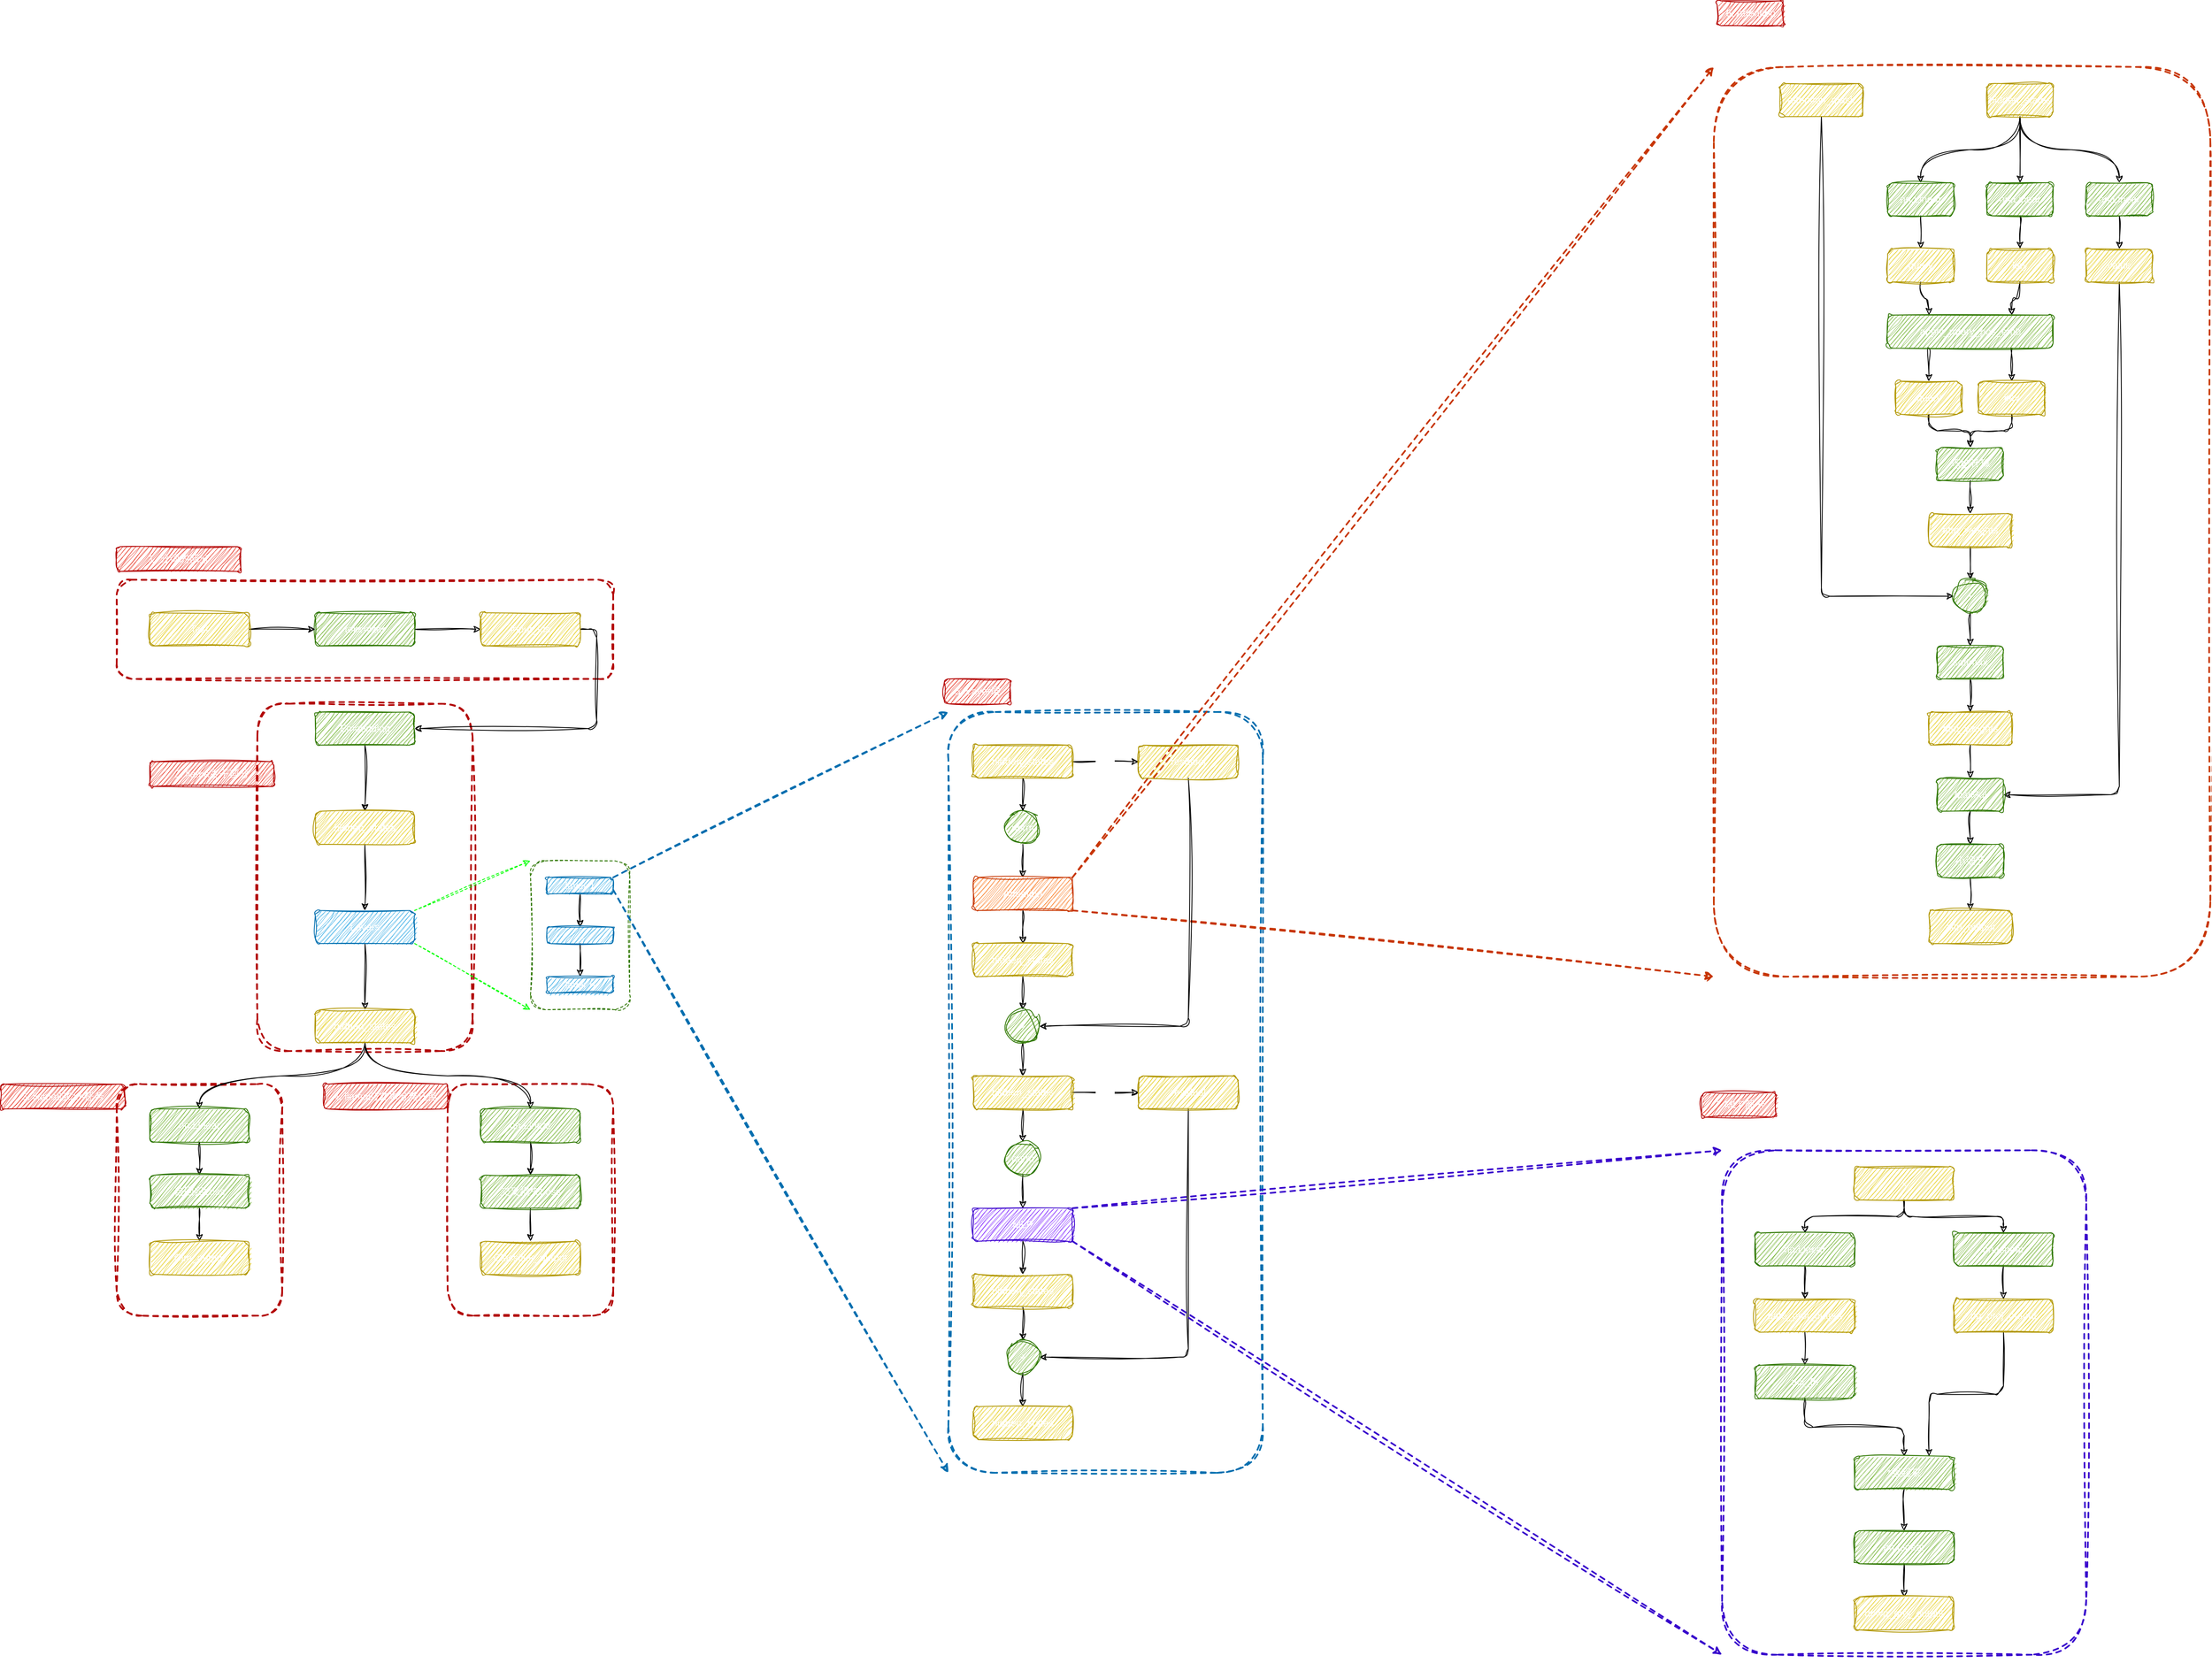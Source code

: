 <mxfile version="24.0.4" type="device">
  <diagram name="第 1 页" id="0HllcY8JEj-FbyPdQUUL">
    <mxGraphModel dx="2790" dy="2193" grid="0" gridSize="10" guides="1" tooltips="1" connect="1" arrows="1" fold="1" page="0" pageScale="1" pageWidth="1654" pageHeight="2336" background="none" math="0" shadow="0">
      <root>
        <mxCell id="0" />
        <mxCell id="1" parent="0" />
        <mxCell id="j0x3B-yfw_-0u4evOHka-54" value="" style="rounded=1;whiteSpace=wrap;html=1;fillColor=none;strokeColor=#C73500;fontColor=#FFFFFF;strokeWidth=2;dashed=1;sketch=1;curveFitting=1;jiggle=2;" parent="1" vertex="1">
          <mxGeometry x="2050" y="-500" width="600" height="1100" as="geometry" />
        </mxCell>
        <mxCell id="j0x3B-yfw_-0u4evOHka-1" value="" style="rounded=1;whiteSpace=wrap;html=1;fillColor=none;strokeColor=#006EAF;fontColor=#FFFFFF;dashed=1;strokeWidth=2;sketch=1;curveFitting=1;jiggle=2;" parent="1" vertex="1">
          <mxGeometry x="1125" y="280" width="380" height="920" as="geometry" />
        </mxCell>
        <mxCell id="fQ7oRYGEK4mnszn2L0VB-53" value="" style="rounded=1;whiteSpace=wrap;html=1;fillColor=none;fontColor=#FFFFFF;strokeColor=#2D7600;dashed=1;sketch=1;curveFitting=1;jiggle=2;" parent="1" vertex="1">
          <mxGeometry x="620" y="460" width="120" height="180" as="geometry" />
        </mxCell>
        <mxCell id="fQ7oRYGEK4mnszn2L0VB-41" value="" style="rounded=1;whiteSpace=wrap;html=1;fillColor=none;strokeWidth=2;dashed=1;glass=1;fontColor=#FFFFFF;strokeColor=#B20000;sketch=1;curveFitting=1;jiggle=2;" parent="1" vertex="1">
          <mxGeometry x="120" y="730" width="200" height="280" as="geometry" />
        </mxCell>
        <mxCell id="fQ7oRYGEK4mnszn2L0VB-42" value="" style="rounded=1;whiteSpace=wrap;html=1;fillColor=none;strokeWidth=2;dashed=1;glass=1;fontColor=#FFFFFF;strokeColor=#B20000;sketch=1;curveFitting=1;jiggle=2;" parent="1" vertex="1">
          <mxGeometry x="520" y="730" width="200" height="280" as="geometry" />
        </mxCell>
        <mxCell id="fQ7oRYGEK4mnszn2L0VB-18" value="" style="rounded=1;whiteSpace=wrap;html=1;fillColor=none;strokeWidth=2;dashed=1;glass=1;fontColor=#FFFFFF;strokeColor=#B20000;sketch=1;curveFitting=1;jiggle=2;" parent="1" vertex="1">
          <mxGeometry x="120" y="120" width="600" height="120" as="geometry" />
        </mxCell>
        <mxCell id="fQ7oRYGEK4mnszn2L0VB-40" value="" style="rounded=1;whiteSpace=wrap;html=1;fillColor=none;strokeWidth=2;dashed=1;glass=1;fontColor=#FFFFFF;strokeColor=#B20000;sketch=1;curveFitting=1;jiggle=2;" parent="1" vertex="1">
          <mxGeometry x="290" y="270" width="260" height="420" as="geometry" />
        </mxCell>
        <mxCell id="fQ7oRYGEK4mnszn2L0VB-6" style="edgeStyle=orthogonalEdgeStyle;rounded=1;orthogonalLoop=1;jettySize=auto;html=1;exitX=1;exitY=0.5;exitDx=0;exitDy=0;entryX=0;entryY=0.5;entryDx=0;entryDy=0;fontColor=#FFFFFF;sketch=1;curveFitting=1;jiggle=2;" parent="1" source="fQ7oRYGEK4mnszn2L0VB-1" target="fQ7oRYGEK4mnszn2L0VB-4" edge="1">
          <mxGeometry relative="1" as="geometry" />
        </mxCell>
        <mxCell id="fQ7oRYGEK4mnszn2L0VB-1" value="tokenizer" style="rounded=1;whiteSpace=wrap;html=1;fillColor=#60a917;fontColor=#FFFFFF;strokeColor=#2D7600;sketch=1;curveFitting=1;jiggle=2;" parent="1" vertex="1">
          <mxGeometry x="360" y="160" width="120" height="40" as="geometry" />
        </mxCell>
        <mxCell id="fQ7oRYGEK4mnszn2L0VB-5" style="edgeStyle=orthogonalEdgeStyle;rounded=1;orthogonalLoop=1;jettySize=auto;html=1;exitX=1;exitY=0.5;exitDx=0;exitDy=0;fontColor=#FFFFFF;sketch=1;curveFitting=1;jiggle=2;" parent="1" source="fQ7oRYGEK4mnszn2L0VB-3" target="fQ7oRYGEK4mnszn2L0VB-1" edge="1">
          <mxGeometry relative="1" as="geometry" />
        </mxCell>
        <mxCell id="fQ7oRYGEK4mnszn2L0VB-3" value="Text" style="rounded=1;whiteSpace=wrap;html=1;fillColor=#e3c800;fontColor=#FFFFFF;strokeColor=#B09500;sketch=1;curveFitting=1;jiggle=2;" parent="1" vertex="1">
          <mxGeometry x="160" y="160" width="120" height="40" as="geometry" />
        </mxCell>
        <mxCell id="fQ7oRYGEK4mnszn2L0VB-9" style="edgeStyle=orthogonalEdgeStyle;rounded=1;orthogonalLoop=1;jettySize=auto;html=1;exitX=1;exitY=0.5;exitDx=0;exitDy=0;entryX=1;entryY=0.5;entryDx=0;entryDy=0;fontColor=#FFFFFF;sketch=1;curveFitting=1;jiggle=2;" parent="1" source="fQ7oRYGEK4mnszn2L0VB-4" target="fQ7oRYGEK4mnszn2L0VB-8" edge="1">
          <mxGeometry relative="1" as="geometry" />
        </mxCell>
        <mxCell id="fQ7oRYGEK4mnszn2L0VB-4" value="input_ids" style="rounded=1;whiteSpace=wrap;html=1;fillColor=#e3c800;fontColor=#FFFFFF;strokeColor=#B09500;sketch=1;curveFitting=1;jiggle=2;" parent="1" vertex="1">
          <mxGeometry x="560" y="160" width="120" height="40" as="geometry" />
        </mxCell>
        <mxCell id="fQ7oRYGEK4mnszn2L0VB-22" style="edgeStyle=orthogonalEdgeStyle;rounded=1;orthogonalLoop=1;jettySize=auto;html=1;exitX=0.5;exitY=1;exitDx=0;exitDy=0;entryX=0.5;entryY=0;entryDx=0;entryDy=0;fontColor=#FFFFFF;sketch=1;curveFitting=1;jiggle=2;" parent="1" source="fQ7oRYGEK4mnszn2L0VB-8" target="fQ7oRYGEK4mnszn2L0VB-10" edge="1">
          <mxGeometry relative="1" as="geometry" />
        </mxCell>
        <mxCell id="fQ7oRYGEK4mnszn2L0VB-8" value="Embedding" style="rounded=1;whiteSpace=wrap;html=1;fillColor=#60a917;fontColor=#FFFFFF;strokeColor=#2D7600;sketch=1;curveFitting=1;jiggle=2;" parent="1" vertex="1">
          <mxGeometry x="360" y="280" width="120" height="40" as="geometry" />
        </mxCell>
        <mxCell id="fQ7oRYGEK4mnszn2L0VB-20" style="edgeStyle=orthogonalEdgeStyle;rounded=1;orthogonalLoop=1;jettySize=auto;html=1;exitX=0.5;exitY=1;exitDx=0;exitDy=0;entryX=0.5;entryY=0;entryDx=0;entryDy=0;fontColor=#FFFFFF;sketch=1;curveFitting=1;jiggle=2;" parent="1" source="fQ7oRYGEK4mnszn2L0VB-10" target="fQ7oRYGEK4mnszn2L0VB-12" edge="1">
          <mxGeometry relative="1" as="geometry" />
        </mxCell>
        <mxCell id="fQ7oRYGEK4mnszn2L0VB-10" value="hidden_states" style="rounded=1;whiteSpace=wrap;html=1;fillColor=#e3c800;fontColor=#FFFFFF;strokeColor=#B09500;sketch=1;curveFitting=1;jiggle=2;" parent="1" vertex="1">
          <mxGeometry x="360" y="400" width="120" height="40" as="geometry" />
        </mxCell>
        <mxCell id="fQ7oRYGEK4mnszn2L0VB-19" style="edgeStyle=orthogonalEdgeStyle;rounded=1;orthogonalLoop=1;jettySize=auto;html=1;exitX=0.5;exitY=1;exitDx=0;exitDy=0;entryX=0.5;entryY=0;entryDx=0;entryDy=0;fontColor=#FFFFFF;sketch=1;curveFitting=1;jiggle=2;" parent="1" source="fQ7oRYGEK4mnszn2L0VB-12" target="fQ7oRYGEK4mnszn2L0VB-14" edge="1">
          <mxGeometry relative="1" as="geometry" />
        </mxCell>
        <mxCell id="fQ7oRYGEK4mnszn2L0VB-56" style="rounded=1;orthogonalLoop=1;jettySize=auto;html=1;exitX=1;exitY=0;exitDx=0;exitDy=0;entryX=0;entryY=0;entryDx=0;entryDy=0;dashed=1;strokeColor=#00FF00;fontColor=#FFFFFF;sketch=1;curveFitting=1;jiggle=2;" parent="1" source="fQ7oRYGEK4mnszn2L0VB-12" target="fQ7oRYGEK4mnszn2L0VB-53" edge="1">
          <mxGeometry relative="1" as="geometry" />
        </mxCell>
        <mxCell id="fQ7oRYGEK4mnszn2L0VB-57" style="rounded=1;orthogonalLoop=1;jettySize=auto;html=1;exitX=1;exitY=1;exitDx=0;exitDy=0;entryX=0;entryY=1;entryDx=0;entryDy=0;dashed=1;strokeColor=#00FF00;fontColor=#FFFFFF;sketch=1;curveFitting=1;jiggle=2;" parent="1" source="fQ7oRYGEK4mnszn2L0VB-12" target="fQ7oRYGEK4mnszn2L0VB-53" edge="1">
          <mxGeometry relative="1" as="geometry" />
        </mxCell>
        <mxCell id="fQ7oRYGEK4mnszn2L0VB-12" value="Layers" style="rounded=1;whiteSpace=wrap;html=1;fillColor=#1ba1e2;fontColor=#FFFFFF;strokeColor=#006EAF;sketch=1;curveFitting=1;jiggle=2;" parent="1" vertex="1">
          <mxGeometry x="360" y="520" width="120" height="40" as="geometry" />
        </mxCell>
        <mxCell id="fQ7oRYGEK4mnszn2L0VB-29" style="edgeStyle=orthogonalEdgeStyle;rounded=1;orthogonalLoop=1;jettySize=auto;html=1;exitX=0.5;exitY=1;exitDx=0;exitDy=0;entryX=0.5;entryY=0;entryDx=0;entryDy=0;curved=1;fontColor=#FFFFFF;sketch=1;curveFitting=1;jiggle=2;" parent="1" source="fQ7oRYGEK4mnszn2L0VB-14" target="fQ7oRYGEK4mnszn2L0VB-28" edge="1">
          <mxGeometry relative="1" as="geometry" />
        </mxCell>
        <mxCell id="fQ7oRYGEK4mnszn2L0VB-39" style="edgeStyle=orthogonalEdgeStyle;rounded=1;orthogonalLoop=1;jettySize=auto;html=1;exitX=0.5;exitY=1;exitDx=0;exitDy=0;entryX=0.5;entryY=0;entryDx=0;entryDy=0;curved=1;fontColor=#FFFFFF;sketch=1;curveFitting=1;jiggle=2;" parent="1" source="fQ7oRYGEK4mnszn2L0VB-14" target="fQ7oRYGEK4mnszn2L0VB-34" edge="1">
          <mxGeometry relative="1" as="geometry" />
        </mxCell>
        <mxCell id="fQ7oRYGEK4mnszn2L0VB-14" value="hidden_states" style="rounded=1;whiteSpace=wrap;html=1;fillColor=#e3c800;fontColor=#FFFFFF;strokeColor=#B09500;sketch=1;curveFitting=1;jiggle=2;" parent="1" vertex="1">
          <mxGeometry x="360" y="640" width="120" height="40" as="geometry" />
        </mxCell>
        <mxCell id="fQ7oRYGEK4mnszn2L0VB-24" value="1. 分词的部分" style="text;html=1;strokeColor=#B20000;fillColor=#e51400;align=center;verticalAlign=middle;whiteSpace=wrap;rounded=1;fontColor=#FFFFFF;sketch=1;curveFitting=1;jiggle=2;" parent="1" vertex="1">
          <mxGeometry x="120" y="80" width="150" height="30" as="geometry" />
        </mxCell>
        <mxCell id="fQ7oRYGEK4mnszn2L0VB-25" value="2. llama主干部分" style="text;html=1;strokeColor=#B20000;fillColor=#e51400;align=center;verticalAlign=middle;whiteSpace=wrap;rounded=1;fontColor=#FFFFFF;sketch=1;curveFitting=1;jiggle=2;" parent="1" vertex="1">
          <mxGeometry x="160" y="340" width="150" height="30" as="geometry" />
        </mxCell>
        <mxCell id="fQ7oRYGEK4mnszn2L0VB-32" style="edgeStyle=orthogonalEdgeStyle;rounded=1;orthogonalLoop=1;jettySize=auto;html=1;exitX=0.5;exitY=1;exitDx=0;exitDy=0;entryX=0.5;entryY=0;entryDx=0;entryDy=0;fontColor=#FFFFFF;sketch=1;curveFitting=1;jiggle=2;" parent="1" source="fQ7oRYGEK4mnszn2L0VB-28" target="fQ7oRYGEK4mnszn2L0VB-30" edge="1">
          <mxGeometry relative="1" as="geometry" />
        </mxCell>
        <mxCell id="fQ7oRYGEK4mnszn2L0VB-28" value="nn.Linear" style="rounded=1;whiteSpace=wrap;html=1;fillColor=#60a917;fontColor=#FFFFFF;strokeColor=#2D7600;sketch=1;curveFitting=1;jiggle=2;" parent="1" vertex="1">
          <mxGeometry x="160" y="760" width="120" height="40" as="geometry" />
        </mxCell>
        <mxCell id="fQ7oRYGEK4mnszn2L0VB-33" style="edgeStyle=orthogonalEdgeStyle;rounded=1;orthogonalLoop=1;jettySize=auto;html=1;entryX=0.5;entryY=0;entryDx=0;entryDy=0;fontColor=#FFFFFF;sketch=1;curveFitting=1;jiggle=2;" parent="1" source="fQ7oRYGEK4mnszn2L0VB-30" target="fQ7oRYGEK4mnszn2L0VB-31" edge="1">
          <mxGeometry relative="1" as="geometry" />
        </mxCell>
        <mxCell id="fQ7oRYGEK4mnszn2L0VB-30" value="自回归Loss" style="rounded=1;whiteSpace=wrap;html=1;fillColor=#60a917;fontColor=#FFFFFF;strokeColor=#2D7600;sketch=1;curveFitting=1;jiggle=2;" parent="1" vertex="1">
          <mxGeometry x="160" y="840" width="120" height="40" as="geometry" />
        </mxCell>
        <mxCell id="fQ7oRYGEK4mnszn2L0VB-31" value="Clm_output" style="rounded=1;whiteSpace=wrap;html=1;fillColor=#e3c800;fontColor=#FFFFFF;strokeColor=#B09500;sketch=1;curveFitting=1;jiggle=2;" parent="1" vertex="1">
          <mxGeometry x="160" y="920" width="120" height="40" as="geometry" />
        </mxCell>
        <mxCell id="fQ7oRYGEK4mnszn2L0VB-37" style="edgeStyle=orthogonalEdgeStyle;rounded=1;orthogonalLoop=1;jettySize=auto;html=1;exitX=0.5;exitY=1;exitDx=0;exitDy=0;entryX=0.5;entryY=0;entryDx=0;entryDy=0;fontColor=#FFFFFF;sketch=1;curveFitting=1;jiggle=2;" parent="1" source="fQ7oRYGEK4mnszn2L0VB-34" target="fQ7oRYGEK4mnszn2L0VB-35" edge="1">
          <mxGeometry relative="1" as="geometry" />
        </mxCell>
        <mxCell id="fQ7oRYGEK4mnszn2L0VB-34" value="nn.Linear" style="rounded=1;whiteSpace=wrap;html=1;fillColor=#60a917;fontColor=#FFFFFF;strokeColor=#2D7600;sketch=1;curveFitting=1;jiggle=2;" parent="1" vertex="1">
          <mxGeometry x="560" y="760" width="120" height="40" as="geometry" />
        </mxCell>
        <mxCell id="fQ7oRYGEK4mnszn2L0VB-38" style="edgeStyle=orthogonalEdgeStyle;rounded=1;orthogonalLoop=1;jettySize=auto;html=1;exitX=0.5;exitY=1;exitDx=0;exitDy=0;entryX=0.5;entryY=0;entryDx=0;entryDy=0;fontColor=#FFFFFF;sketch=1;curveFitting=1;jiggle=2;" parent="1" source="fQ7oRYGEK4mnszn2L0VB-35" target="fQ7oRYGEK4mnszn2L0VB-36" edge="1">
          <mxGeometry relative="1" as="geometry" />
        </mxCell>
        <mxCell id="fQ7oRYGEK4mnszn2L0VB-35" value="交叉损失Loss" style="rounded=1;whiteSpace=wrap;html=1;fillColor=#60a917;fontColor=#FFFFFF;strokeColor=#2D7600;sketch=1;curveFitting=1;jiggle=2;" parent="1" vertex="1">
          <mxGeometry x="560" y="840" width="120" height="40" as="geometry" />
        </mxCell>
        <mxCell id="fQ7oRYGEK4mnszn2L0VB-36" value="Classifier_output" style="rounded=1;whiteSpace=wrap;html=1;fillColor=#e3c800;fontColor=#FFFFFF;strokeColor=#B09500;sketch=1;curveFitting=1;jiggle=2;" parent="1" vertex="1">
          <mxGeometry x="560" y="920" width="120" height="40" as="geometry" />
        </mxCell>
        <mxCell id="fQ7oRYGEK4mnszn2L0VB-45" value="3. llama的Clm任务" style="text;html=1;strokeColor=#B20000;fillColor=#e51400;align=center;verticalAlign=middle;whiteSpace=wrap;rounded=1;fontColor=#ffffff;sketch=1;curveFitting=1;jiggle=2;" parent="1" vertex="1">
          <mxGeometry x="-20" y="730" width="150" height="30" as="geometry" />
        </mxCell>
        <mxCell id="fQ7oRYGEK4mnszn2L0VB-46" value="4. llama的文本分类任务" style="text;html=1;strokeColor=#B20000;fillColor=#e51400;align=center;verticalAlign=middle;whiteSpace=wrap;rounded=1;fontColor=#FFFFFF;sketch=1;curveFitting=1;jiggle=2;" parent="1" vertex="1">
          <mxGeometry x="370" y="730" width="150" height="30" as="geometry" />
        </mxCell>
        <mxCell id="fQ7oRYGEK4mnszn2L0VB-51" style="edgeStyle=orthogonalEdgeStyle;rounded=1;orthogonalLoop=1;jettySize=auto;html=1;exitX=0.5;exitY=1;exitDx=0;exitDy=0;entryX=0.5;entryY=0;entryDx=0;entryDy=0;fontColor=#FFFFFF;sketch=1;curveFitting=1;jiggle=2;" parent="1" source="fQ7oRYGEK4mnszn2L0VB-47" target="fQ7oRYGEK4mnszn2L0VB-48" edge="1">
          <mxGeometry relative="1" as="geometry" />
        </mxCell>
        <mxCell id="j0x3B-yfw_-0u4evOHka-2" style="rounded=1;orthogonalLoop=1;jettySize=auto;html=1;exitX=1;exitY=0;exitDx=0;exitDy=0;entryX=0;entryY=0;entryDx=0;entryDy=0;fillColor=#1ba1e2;strokeColor=#006EAF;dashed=1;strokeWidth=2;fontColor=#FFFFFF;sketch=1;curveFitting=1;jiggle=2;" parent="1" source="fQ7oRYGEK4mnszn2L0VB-47" target="j0x3B-yfw_-0u4evOHka-1" edge="1">
          <mxGeometry relative="1" as="geometry" />
        </mxCell>
        <mxCell id="j0x3B-yfw_-0u4evOHka-3" style="rounded=1;orthogonalLoop=1;jettySize=auto;html=1;exitX=1;exitY=0.75;exitDx=0;exitDy=0;entryX=0;entryY=1;entryDx=0;entryDy=0;dashed=1;strokeWidth=2;fillColor=#1ba1e2;strokeColor=#006EAF;fontColor=#FFFFFF;sketch=1;curveFitting=1;jiggle=2;" parent="1" source="fQ7oRYGEK4mnszn2L0VB-47" target="j0x3B-yfw_-0u4evOHka-1" edge="1">
          <mxGeometry relative="1" as="geometry" />
        </mxCell>
        <mxCell id="fQ7oRYGEK4mnszn2L0VB-47" value="layer 1" style="rounded=1;whiteSpace=wrap;html=1;fillColor=#1ba1e2;fontColor=#FFFFFF;strokeColor=#006EAF;sketch=1;curveFitting=1;jiggle=2;" parent="1" vertex="1">
          <mxGeometry x="640" y="480" width="80" height="20" as="geometry" />
        </mxCell>
        <mxCell id="fQ7oRYGEK4mnszn2L0VB-52" style="edgeStyle=orthogonalEdgeStyle;rounded=1;orthogonalLoop=1;jettySize=auto;html=1;exitX=0.5;exitY=1;exitDx=0;exitDy=0;fontColor=#FFFFFF;sketch=1;curveFitting=1;jiggle=2;" parent="1" source="fQ7oRYGEK4mnszn2L0VB-48" target="fQ7oRYGEK4mnszn2L0VB-49" edge="1">
          <mxGeometry relative="1" as="geometry" />
        </mxCell>
        <mxCell id="fQ7oRYGEK4mnszn2L0VB-48" value="..." style="rounded=1;whiteSpace=wrap;html=1;fillColor=#1ba1e2;fontColor=#FFFFFF;strokeColor=#006EAF;sketch=1;curveFitting=1;jiggle=2;" parent="1" vertex="1">
          <mxGeometry x="640" y="540" width="80" height="20" as="geometry" />
        </mxCell>
        <mxCell id="fQ7oRYGEK4mnszn2L0VB-49" value="layer n" style="rounded=1;whiteSpace=wrap;html=1;fillColor=#1ba1e2;fontColor=#FFFFFF;strokeColor=#006EAF;sketch=1;curveFitting=1;jiggle=2;" parent="1" vertex="1">
          <mxGeometry x="640" y="600" width="80" height="20" as="geometry" />
        </mxCell>
        <mxCell id="fQ7oRYGEK4mnszn2L0VB-90" style="edgeStyle=orthogonalEdgeStyle;rounded=1;orthogonalLoop=1;jettySize=auto;html=1;exitX=0.5;exitY=1;exitDx=0;exitDy=0;entryX=0.5;entryY=0;entryDx=0;entryDy=0;fontColor=#FFFFFF;sketch=1;curveFitting=1;jiggle=2;" parent="1" source="fQ7oRYGEK4mnszn2L0VB-60" target="fQ7oRYGEK4mnszn2L0VB-61" edge="1">
          <mxGeometry relative="1" as="geometry" />
        </mxCell>
        <mxCell id="fQ7oRYGEK4mnszn2L0VB-60" value="norm" style="ellipse;whiteSpace=wrap;html=1;aspect=fixed;fillColor=#60a917;fontColor=#FFFFFF;strokeColor=#2D7600;rounded=1;sketch=1;curveFitting=1;jiggle=2;" parent="1" vertex="1">
          <mxGeometry x="1195" y="400" width="40" height="40" as="geometry" />
        </mxCell>
        <mxCell id="fQ7oRYGEK4mnszn2L0VB-85" style="edgeStyle=orthogonalEdgeStyle;rounded=1;orthogonalLoop=1;jettySize=auto;html=1;exitX=0.5;exitY=1;exitDx=0;exitDy=0;entryX=0.5;entryY=0;entryDx=0;entryDy=0;fontColor=#FFFFFF;sketch=1;curveFitting=1;jiggle=2;" parent="1" source="fQ7oRYGEK4mnszn2L0VB-61" target="fQ7oRYGEK4mnszn2L0VB-63" edge="1">
          <mxGeometry relative="1" as="geometry" />
        </mxCell>
        <mxCell id="j0x3B-yfw_-0u4evOHka-56" style="rounded=1;orthogonalLoop=1;jettySize=auto;html=1;exitX=1;exitY=0;exitDx=0;exitDy=0;entryX=0;entryY=0;entryDx=0;entryDy=0;dashed=1;strokeWidth=2;fillColor=#fa6800;strokeColor=#C73500;sketch=1;curveFitting=1;jiggle=2;" parent="1" source="fQ7oRYGEK4mnszn2L0VB-61" target="j0x3B-yfw_-0u4evOHka-54" edge="1">
          <mxGeometry relative="1" as="geometry" />
        </mxCell>
        <mxCell id="j0x3B-yfw_-0u4evOHka-57" style="rounded=1;orthogonalLoop=1;jettySize=auto;html=1;exitX=1;exitY=1;exitDx=0;exitDy=0;entryX=0;entryY=1;entryDx=0;entryDy=0;fillColor=#fa6800;strokeColor=#C73500;dashed=1;strokeWidth=2;fontColor=#FFFFFF;sketch=1;curveFitting=1;jiggle=2;" parent="1" source="fQ7oRYGEK4mnszn2L0VB-61" target="j0x3B-yfw_-0u4evOHka-54" edge="1">
          <mxGeometry relative="1" as="geometry" />
        </mxCell>
        <mxCell id="fQ7oRYGEK4mnszn2L0VB-61" value="Attention" style="rounded=1;whiteSpace=wrap;html=1;fillColor=#fa6800;strokeColor=#C73500;fontColor=#FFFFFF;sketch=1;curveFitting=1;jiggle=2;" parent="1" vertex="1">
          <mxGeometry x="1155" y="480" width="120" height="40" as="geometry" />
        </mxCell>
        <mxCell id="fQ7oRYGEK4mnszn2L0VB-64" style="edgeStyle=orthogonalEdgeStyle;rounded=1;orthogonalLoop=1;jettySize=auto;html=1;exitX=0.5;exitY=1;exitDx=0;exitDy=0;entryX=0.5;entryY=0;entryDx=0;entryDy=0;fontColor=#FFFFFF;sketch=1;curveFitting=1;jiggle=2;" parent="1" source="fQ7oRYGEK4mnszn2L0VB-62" target="fQ7oRYGEK4mnszn2L0VB-60" edge="1">
          <mxGeometry relative="1" as="geometry" />
        </mxCell>
        <mxCell id="fQ7oRYGEK4mnszn2L0VB-88" style="edgeStyle=orthogonalEdgeStyle;rounded=1;orthogonalLoop=1;jettySize=auto;html=1;exitX=1;exitY=0.5;exitDx=0;exitDy=0;entryX=0;entryY=0.5;entryDx=0;entryDy=0;fontColor=#FFFFFF;sketch=1;curveFitting=1;jiggle=2;" parent="1" source="fQ7oRYGEK4mnszn2L0VB-62" target="fQ7oRYGEK4mnszn2L0VB-75" edge="1">
          <mxGeometry relative="1" as="geometry" />
        </mxCell>
        <mxCell id="fQ7oRYGEK4mnszn2L0VB-106" value="copy" style="edgeLabel;html=1;align=center;verticalAlign=middle;resizable=0;points=[];rounded=1;fontColor=#FFFFFF;sketch=1;curveFitting=1;jiggle=2;" parent="fQ7oRYGEK4mnszn2L0VB-88" vertex="1" connectable="0">
          <mxGeometry x="-0.021" y="2" relative="1" as="geometry">
            <mxPoint as="offset" />
          </mxGeometry>
        </mxCell>
        <mxCell id="fQ7oRYGEK4mnszn2L0VB-62" value="hidden_states" style="rounded=1;whiteSpace=wrap;html=1;fillColor=#e3c800;fontColor=#FFFFFF;strokeColor=#B09500;sketch=1;curveFitting=1;jiggle=2;" parent="1" vertex="1">
          <mxGeometry x="1155" y="320" width="120" height="40" as="geometry" />
        </mxCell>
        <mxCell id="fQ7oRYGEK4mnszn2L0VB-79" style="edgeStyle=orthogonalEdgeStyle;rounded=1;orthogonalLoop=1;jettySize=auto;html=1;exitX=0.5;exitY=1;exitDx=0;exitDy=0;entryX=0.5;entryY=0;entryDx=0;entryDy=0;fontColor=#FFFFFF;sketch=1;curveFitting=1;jiggle=2;" parent="1" source="fQ7oRYGEK4mnszn2L0VB-63" target="fQ7oRYGEK4mnszn2L0VB-78" edge="1">
          <mxGeometry relative="1" as="geometry" />
        </mxCell>
        <mxCell id="fQ7oRYGEK4mnszn2L0VB-63" value="hidden_states" style="rounded=1;whiteSpace=wrap;html=1;fillColor=#e3c800;fontColor=#FFFFFF;strokeColor=#B09500;sketch=1;curveFitting=1;jiggle=2;" parent="1" vertex="1">
          <mxGeometry x="1155" y="560" width="120" height="40" as="geometry" />
        </mxCell>
        <mxCell id="fQ7oRYGEK4mnszn2L0VB-89" style="edgeStyle=orthogonalEdgeStyle;rounded=1;orthogonalLoop=1;jettySize=auto;html=1;exitX=0.5;exitY=1;exitDx=0;exitDy=0;entryX=1;entryY=0.5;entryDx=0;entryDy=0;fontColor=#FFFFFF;sketch=1;curveFitting=1;jiggle=2;" parent="1" source="fQ7oRYGEK4mnszn2L0VB-75" target="fQ7oRYGEK4mnszn2L0VB-78" edge="1">
          <mxGeometry relative="1" as="geometry" />
        </mxCell>
        <mxCell id="fQ7oRYGEK4mnszn2L0VB-75" value="residual" style="rounded=1;whiteSpace=wrap;html=1;fillColor=#e3c800;fontColor=#FFFFFF;strokeColor=#B09500;sketch=1;curveFitting=1;jiggle=2;" parent="1" vertex="1">
          <mxGeometry x="1355" y="320" width="120" height="40" as="geometry" />
        </mxCell>
        <mxCell id="fQ7oRYGEK4mnszn2L0VB-92" style="edgeStyle=orthogonalEdgeStyle;rounded=1;orthogonalLoop=1;jettySize=auto;html=1;exitX=1;exitY=0.5;exitDx=0;exitDy=0;entryX=0;entryY=0.5;entryDx=0;entryDy=0;fontColor=#FFFFFF;sketch=1;curveFitting=1;jiggle=2;" parent="1" source="fQ7oRYGEK4mnszn2L0VB-77" target="fQ7oRYGEK4mnszn2L0VB-91" edge="1">
          <mxGeometry relative="1" as="geometry" />
        </mxCell>
        <mxCell id="fQ7oRYGEK4mnszn2L0VB-105" value="copy" style="edgeLabel;html=1;align=center;verticalAlign=middle;resizable=0;points=[];rounded=1;fontColor=#FFFFFF;sketch=1;curveFitting=1;jiggle=2;" parent="fQ7oRYGEK4mnszn2L0VB-92" vertex="1" connectable="0">
          <mxGeometry x="-0.021" y="3" relative="1" as="geometry">
            <mxPoint as="offset" />
          </mxGeometry>
        </mxCell>
        <mxCell id="fQ7oRYGEK4mnszn2L0VB-97" style="edgeStyle=orthogonalEdgeStyle;rounded=1;orthogonalLoop=1;jettySize=auto;html=1;exitX=0.5;exitY=1;exitDx=0;exitDy=0;entryX=0.5;entryY=0;entryDx=0;entryDy=0;fontColor=#FFFFFF;sketch=1;curveFitting=1;jiggle=2;" parent="1" source="fQ7oRYGEK4mnszn2L0VB-77" target="fQ7oRYGEK4mnszn2L0VB-95" edge="1">
          <mxGeometry relative="1" as="geometry" />
        </mxCell>
        <mxCell id="fQ7oRYGEK4mnszn2L0VB-77" value="hidden_states" style="rounded=1;whiteSpace=wrap;html=1;fillColor=#e3c800;fontColor=#FFFFFF;strokeColor=#B09500;sketch=1;curveFitting=1;jiggle=2;" parent="1" vertex="1">
          <mxGeometry x="1155" y="720" width="120" height="40" as="geometry" />
        </mxCell>
        <mxCell id="fQ7oRYGEK4mnszn2L0VB-81" style="edgeStyle=orthogonalEdgeStyle;rounded=1;orthogonalLoop=1;jettySize=auto;html=1;exitX=0.5;exitY=1;exitDx=0;exitDy=0;entryX=0.5;entryY=0;entryDx=0;entryDy=0;fontColor=#FFFFFF;sketch=1;curveFitting=1;jiggle=2;" parent="1" source="fQ7oRYGEK4mnszn2L0VB-78" target="fQ7oRYGEK4mnszn2L0VB-77" edge="1">
          <mxGeometry relative="1" as="geometry" />
        </mxCell>
        <mxCell id="fQ7oRYGEK4mnszn2L0VB-78" value="+" style="ellipse;whiteSpace=wrap;html=1;aspect=fixed;fillColor=#60a917;fontColor=#FFFFFF;strokeColor=#2D7600;rounded=1;sketch=1;curveFitting=1;jiggle=2;" parent="1" vertex="1">
          <mxGeometry x="1195" y="640" width="40" height="40" as="geometry" />
        </mxCell>
        <mxCell id="fQ7oRYGEK4mnszn2L0VB-102" style="edgeStyle=orthogonalEdgeStyle;rounded=1;orthogonalLoop=1;jettySize=auto;html=1;exitX=0.5;exitY=1;exitDx=0;exitDy=0;entryX=1;entryY=0.5;entryDx=0;entryDy=0;fontColor=#FFFFFF;sketch=1;curveFitting=1;jiggle=2;" parent="1" source="fQ7oRYGEK4mnszn2L0VB-91" target="fQ7oRYGEK4mnszn2L0VB-100" edge="1">
          <mxGeometry relative="1" as="geometry" />
        </mxCell>
        <mxCell id="fQ7oRYGEK4mnszn2L0VB-91" value="residual" style="rounded=1;whiteSpace=wrap;html=1;fillColor=#e3c800;fontColor=#FFFFFF;strokeColor=#B09500;sketch=1;curveFitting=1;jiggle=2;" parent="1" vertex="1">
          <mxGeometry x="1355" y="720" width="120" height="40" as="geometry" />
        </mxCell>
        <mxCell id="fQ7oRYGEK4mnszn2L0VB-94" style="edgeStyle=orthogonalEdgeStyle;rounded=1;orthogonalLoop=1;jettySize=auto;html=1;exitX=0.5;exitY=1;exitDx=0;exitDy=0;entryX=0.5;entryY=0;entryDx=0;entryDy=0;fontColor=#FFFFFF;sketch=1;curveFitting=1;jiggle=2;" parent="1" source="fQ7oRYGEK4mnszn2L0VB-95" target="fQ7oRYGEK4mnszn2L0VB-96" edge="1">
          <mxGeometry relative="1" as="geometry" />
        </mxCell>
        <mxCell id="fQ7oRYGEK4mnszn2L0VB-95" value="norm" style="ellipse;whiteSpace=wrap;html=1;aspect=fixed;fillColor=#60a917;fontColor=#FFFFFF;strokeColor=#2D7600;rounded=1;sketch=1;curveFitting=1;jiggle=2;" parent="1" vertex="1">
          <mxGeometry x="1195" y="800" width="40" height="40" as="geometry" />
        </mxCell>
        <mxCell id="fQ7oRYGEK4mnszn2L0VB-99" style="edgeStyle=orthogonalEdgeStyle;rounded=1;orthogonalLoop=1;jettySize=auto;html=1;exitX=0.5;exitY=1;exitDx=0;exitDy=0;entryX=0.5;entryY=0;entryDx=0;entryDy=0;fontColor=#FFFFFF;sketch=1;curveFitting=1;jiggle=2;" parent="1" source="fQ7oRYGEK4mnszn2L0VB-96" target="fQ7oRYGEK4mnszn2L0VB-98" edge="1">
          <mxGeometry relative="1" as="geometry" />
        </mxCell>
        <mxCell id="j0x3B-yfw_-0u4evOHka-83" style="rounded=1;orthogonalLoop=1;jettySize=auto;html=1;exitX=1;exitY=0;exitDx=0;exitDy=0;entryX=0;entryY=0;entryDx=0;entryDy=0;fillColor=#6a00ff;strokeColor=#3700CC;dashed=1;strokeWidth=2;fontColor=#FFFFFF;sketch=1;curveFitting=1;jiggle=2;" parent="1" source="fQ7oRYGEK4mnszn2L0VB-96" target="j0x3B-yfw_-0u4evOHka-82" edge="1">
          <mxGeometry relative="1" as="geometry" />
        </mxCell>
        <mxCell id="j0x3B-yfw_-0u4evOHka-84" style="rounded=1;orthogonalLoop=1;jettySize=auto;html=1;exitX=1;exitY=1;exitDx=0;exitDy=0;entryX=0;entryY=1;entryDx=0;entryDy=0;fillColor=#6a00ff;strokeColor=#3700CC;strokeWidth=2;dashed=1;fontColor=#FFFFFF;sketch=1;curveFitting=1;jiggle=2;" parent="1" source="fQ7oRYGEK4mnszn2L0VB-96" target="j0x3B-yfw_-0u4evOHka-82" edge="1">
          <mxGeometry relative="1" as="geometry" />
        </mxCell>
        <mxCell id="fQ7oRYGEK4mnszn2L0VB-96" value="MLP" style="rounded=1;whiteSpace=wrap;html=1;fillColor=#6a00ff;strokeColor=#3700CC;fontColor=#FFFFFF;sketch=1;curveFitting=1;jiggle=2;" parent="1" vertex="1">
          <mxGeometry x="1155" y="880" width="120" height="40" as="geometry" />
        </mxCell>
        <mxCell id="fQ7oRYGEK4mnszn2L0VB-101" style="edgeStyle=orthogonalEdgeStyle;rounded=1;orthogonalLoop=1;jettySize=auto;html=1;exitX=0.5;exitY=1;exitDx=0;exitDy=0;fontColor=#FFFFFF;sketch=1;curveFitting=1;jiggle=2;" parent="1" source="fQ7oRYGEK4mnszn2L0VB-98" target="fQ7oRYGEK4mnszn2L0VB-100" edge="1">
          <mxGeometry relative="1" as="geometry" />
        </mxCell>
        <mxCell id="fQ7oRYGEK4mnszn2L0VB-98" value="hidden_states" style="rounded=1;whiteSpace=wrap;html=1;fillColor=#e3c800;fontColor=#FFFFFF;strokeColor=#B09500;sketch=1;curveFitting=1;jiggle=2;" parent="1" vertex="1">
          <mxGeometry x="1155" y="960" width="120" height="40" as="geometry" />
        </mxCell>
        <mxCell id="fQ7oRYGEK4mnszn2L0VB-104" style="edgeStyle=orthogonalEdgeStyle;rounded=1;orthogonalLoop=1;jettySize=auto;html=1;exitX=0.5;exitY=1;exitDx=0;exitDy=0;entryX=0.5;entryY=0;entryDx=0;entryDy=0;fontColor=#FFFFFF;sketch=1;curveFitting=1;jiggle=2;" parent="1" source="fQ7oRYGEK4mnszn2L0VB-100" target="fQ7oRYGEK4mnszn2L0VB-103" edge="1">
          <mxGeometry relative="1" as="geometry" />
        </mxCell>
        <mxCell id="fQ7oRYGEK4mnszn2L0VB-100" value="+" style="ellipse;whiteSpace=wrap;html=1;aspect=fixed;fillColor=#60a917;fontColor=#FFFFFF;strokeColor=#2D7600;rounded=1;sketch=1;curveFitting=1;jiggle=2;" parent="1" vertex="1">
          <mxGeometry x="1195" y="1040" width="40" height="40" as="geometry" />
        </mxCell>
        <mxCell id="fQ7oRYGEK4mnszn2L0VB-103" value="hidden_states" style="rounded=1;whiteSpace=wrap;html=1;fillColor=#e3c800;fontColor=#FFFFFF;strokeColor=#B09500;sketch=1;curveFitting=1;jiggle=2;" parent="1" vertex="1">
          <mxGeometry x="1155" y="1120" width="120" height="40" as="geometry" />
        </mxCell>
        <mxCell id="j0x3B-yfw_-0u4evOHka-9" style="edgeStyle=orthogonalEdgeStyle;rounded=1;orthogonalLoop=1;jettySize=auto;html=1;exitX=0.5;exitY=1;exitDx=0;exitDy=0;entryX=0.5;entryY=0;entryDx=0;entryDy=0;curved=1;fontColor=#FFFFFF;sketch=1;curveFitting=1;jiggle=2;" parent="1" source="j0x3B-yfw_-0u4evOHka-4" target="j0x3B-yfw_-0u4evOHka-6" edge="1">
          <mxGeometry relative="1" as="geometry" />
        </mxCell>
        <mxCell id="j0x3B-yfw_-0u4evOHka-10" style="edgeStyle=orthogonalEdgeStyle;rounded=1;orthogonalLoop=1;jettySize=auto;html=1;exitX=0.5;exitY=1;exitDx=0;exitDy=0;entryX=0.5;entryY=0;entryDx=0;entryDy=0;fontColor=#FFFFFF;sketch=1;curveFitting=1;jiggle=2;" parent="1" source="j0x3B-yfw_-0u4evOHka-4" target="j0x3B-yfw_-0u4evOHka-7" edge="1">
          <mxGeometry relative="1" as="geometry" />
        </mxCell>
        <mxCell id="j0x3B-yfw_-0u4evOHka-11" style="edgeStyle=orthogonalEdgeStyle;rounded=1;orthogonalLoop=1;jettySize=auto;html=1;exitX=0.5;exitY=1;exitDx=0;exitDy=0;entryX=0.5;entryY=0;entryDx=0;entryDy=0;curved=1;fontColor=#FFFFFF;sketch=1;curveFitting=1;jiggle=2;" parent="1" source="j0x3B-yfw_-0u4evOHka-4" target="j0x3B-yfw_-0u4evOHka-8" edge="1">
          <mxGeometry relative="1" as="geometry" />
        </mxCell>
        <mxCell id="j0x3B-yfw_-0u4evOHka-4" value="hidden_states" style="rounded=1;whiteSpace=wrap;html=1;fillColor=#e3c800;fontColor=#FFFFFF;strokeColor=#B09500;sketch=1;curveFitting=1;jiggle=2;" parent="1" vertex="1">
          <mxGeometry x="2380" y="-480" width="80" height="40" as="geometry" />
        </mxCell>
        <mxCell id="j0x3B-yfw_-0u4evOHka-5" value="5. Layer层" style="text;html=1;align=center;verticalAlign=middle;resizable=0;points=[];autosize=1;strokeColor=#B20000;fillColor=#e51400;fontColor=#FFFFFF;rounded=1;sketch=1;curveFitting=1;jiggle=2;" parent="1" vertex="1">
          <mxGeometry x="1120" y="240" width="80" height="30" as="geometry" />
        </mxCell>
        <mxCell id="j0x3B-yfw_-0u4evOHka-15" style="edgeStyle=orthogonalEdgeStyle;rounded=1;orthogonalLoop=1;jettySize=auto;html=1;exitX=0.5;exitY=1;exitDx=0;exitDy=0;entryX=0.5;entryY=0;entryDx=0;entryDy=0;fontColor=#FFFFFF;sketch=1;curveFitting=1;jiggle=2;" parent="1" source="j0x3B-yfw_-0u4evOHka-6" target="j0x3B-yfw_-0u4evOHka-12" edge="1">
          <mxGeometry relative="1" as="geometry" />
        </mxCell>
        <mxCell id="j0x3B-yfw_-0u4evOHka-6" value="nn.Linear" style="rounded=1;whiteSpace=wrap;html=1;fillColor=#60a917;fontColor=#FFFFFF;strokeColor=#2D7600;sketch=1;curveFitting=1;jiggle=2;" parent="1" vertex="1">
          <mxGeometry x="2260" y="-360" width="80" height="40" as="geometry" />
        </mxCell>
        <mxCell id="j0x3B-yfw_-0u4evOHka-16" style="edgeStyle=orthogonalEdgeStyle;rounded=1;orthogonalLoop=1;jettySize=auto;html=1;exitX=0.5;exitY=1;exitDx=0;exitDy=0;fontColor=#FFFFFF;sketch=1;curveFitting=1;jiggle=2;" parent="1" source="j0x3B-yfw_-0u4evOHka-7" target="j0x3B-yfw_-0u4evOHka-13" edge="1">
          <mxGeometry relative="1" as="geometry" />
        </mxCell>
        <mxCell id="j0x3B-yfw_-0u4evOHka-7" value="nn.Linear" style="rounded=1;whiteSpace=wrap;html=1;fillColor=#60a917;fontColor=#FFFFFF;strokeColor=#2D7600;sketch=1;curveFitting=1;jiggle=2;" parent="1" vertex="1">
          <mxGeometry x="2380" y="-360" width="80" height="40" as="geometry" />
        </mxCell>
        <mxCell id="j0x3B-yfw_-0u4evOHka-17" style="edgeStyle=orthogonalEdgeStyle;rounded=1;orthogonalLoop=1;jettySize=auto;html=1;exitX=0.5;exitY=1;exitDx=0;exitDy=0;fontColor=#FFFFFF;sketch=1;curveFitting=1;jiggle=2;" parent="1" source="j0x3B-yfw_-0u4evOHka-8" target="j0x3B-yfw_-0u4evOHka-14" edge="1">
          <mxGeometry relative="1" as="geometry" />
        </mxCell>
        <mxCell id="j0x3B-yfw_-0u4evOHka-8" value="nn.Linear" style="rounded=1;whiteSpace=wrap;html=1;fillColor=#60a917;fontColor=#FFFFFF;strokeColor=#2D7600;sketch=1;curveFitting=1;jiggle=2;" parent="1" vertex="1">
          <mxGeometry x="2500" y="-360" width="80" height="40" as="geometry" />
        </mxCell>
        <mxCell id="j0x3B-yfw_-0u4evOHka-22" style="edgeStyle=orthogonalEdgeStyle;rounded=1;orthogonalLoop=1;jettySize=auto;html=1;exitX=0.5;exitY=1;exitDx=0;exitDy=0;entryX=0.25;entryY=0;entryDx=0;entryDy=0;curved=1;fontColor=#FFFFFF;sketch=1;curveFitting=1;jiggle=2;" parent="1" source="j0x3B-yfw_-0u4evOHka-12" target="j0x3B-yfw_-0u4evOHka-18" edge="1">
          <mxGeometry relative="1" as="geometry" />
        </mxCell>
        <mxCell id="j0x3B-yfw_-0u4evOHka-12" value="query" style="rounded=1;whiteSpace=wrap;html=1;fillColor=#e3c800;fontColor=#FFFFFF;strokeColor=#B09500;sketch=1;curveFitting=1;jiggle=2;" parent="1" vertex="1">
          <mxGeometry x="2260" y="-280" width="80" height="40" as="geometry" />
        </mxCell>
        <mxCell id="j0x3B-yfw_-0u4evOHka-21" style="edgeStyle=orthogonalEdgeStyle;rounded=1;orthogonalLoop=1;jettySize=auto;html=1;exitX=0.5;exitY=1;exitDx=0;exitDy=0;entryX=0.75;entryY=0;entryDx=0;entryDy=0;curved=1;fontColor=#FFFFFF;sketch=1;curveFitting=1;jiggle=2;" parent="1" source="j0x3B-yfw_-0u4evOHka-13" target="j0x3B-yfw_-0u4evOHka-18" edge="1">
          <mxGeometry relative="1" as="geometry" />
        </mxCell>
        <mxCell id="j0x3B-yfw_-0u4evOHka-13" value="key" style="rounded=1;whiteSpace=wrap;html=1;fillColor=#e3c800;fontColor=#FFFFFF;strokeColor=#B09500;sketch=1;curveFitting=1;jiggle=2;" parent="1" vertex="1">
          <mxGeometry x="2380" y="-280" width="80" height="40" as="geometry" />
        </mxCell>
        <mxCell id="j0x3B-yfw_-0u4evOHka-48" style="edgeStyle=orthogonalEdgeStyle;rounded=1;orthogonalLoop=1;jettySize=auto;html=1;exitX=0.5;exitY=1;exitDx=0;exitDy=0;entryX=1;entryY=0.5;entryDx=0;entryDy=0;fontColor=#FFFFFF;sketch=1;curveFitting=1;jiggle=2;" parent="1" source="j0x3B-yfw_-0u4evOHka-14" target="j0x3B-yfw_-0u4evOHka-46" edge="1">
          <mxGeometry relative="1" as="geometry" />
        </mxCell>
        <mxCell id="j0x3B-yfw_-0u4evOHka-14" value="value" style="rounded=1;whiteSpace=wrap;html=1;fillColor=#e3c800;fontColor=#FFFFFF;strokeColor=#B09500;sketch=1;curveFitting=1;jiggle=2;" parent="1" vertex="1">
          <mxGeometry x="2500" y="-280" width="80" height="40" as="geometry" />
        </mxCell>
        <mxCell id="j0x3B-yfw_-0u4evOHka-23" style="edgeStyle=orthogonalEdgeStyle;rounded=1;orthogonalLoop=1;jettySize=auto;html=1;exitX=0.25;exitY=1;exitDx=0;exitDy=0;entryX=0.5;entryY=0;entryDx=0;entryDy=0;curved=1;fontColor=#FFFFFF;sketch=1;curveFitting=1;jiggle=2;" parent="1" source="j0x3B-yfw_-0u4evOHka-18" target="j0x3B-yfw_-0u4evOHka-19" edge="1">
          <mxGeometry relative="1" as="geometry" />
        </mxCell>
        <mxCell id="j0x3B-yfw_-0u4evOHka-24" style="edgeStyle=orthogonalEdgeStyle;rounded=1;orthogonalLoop=1;jettySize=auto;html=1;exitX=0.75;exitY=1;exitDx=0;exitDy=0;entryX=0.5;entryY=0;entryDx=0;entryDy=0;curved=1;fontColor=#FFFFFF;sketch=1;curveFitting=1;jiggle=2;" parent="1" source="j0x3B-yfw_-0u4evOHka-18" target="j0x3B-yfw_-0u4evOHka-20" edge="1">
          <mxGeometry relative="1" as="geometry" />
        </mxCell>
        <mxCell id="j0x3B-yfw_-0u4evOHka-18" value="apply_rotary_pos_emb" style="rounded=1;whiteSpace=wrap;html=1;fillColor=#60a917;fontColor=#FFFFFF;strokeColor=#2D7600;sketch=1;curveFitting=1;jiggle=2;" parent="1" vertex="1">
          <mxGeometry x="2260" y="-200" width="200" height="40" as="geometry" />
        </mxCell>
        <mxCell id="j0x3B-yfw_-0u4evOHka-26" style="edgeStyle=orthogonalEdgeStyle;rounded=1;orthogonalLoop=1;jettySize=auto;html=1;exitX=0.5;exitY=1;exitDx=0;exitDy=0;entryX=0.5;entryY=0;entryDx=0;entryDy=0;fontColor=#FFFFFF;sketch=1;curveFitting=1;jiggle=2;" parent="1" source="j0x3B-yfw_-0u4evOHka-19" target="j0x3B-yfw_-0u4evOHka-25" edge="1">
          <mxGeometry relative="1" as="geometry" />
        </mxCell>
        <mxCell id="j0x3B-yfw_-0u4evOHka-19" value="query" style="rounded=1;whiteSpace=wrap;html=1;fillColor=#e3c800;fontColor=#FFFFFF;strokeColor=#B09500;sketch=1;curveFitting=1;jiggle=2;" parent="1" vertex="1">
          <mxGeometry x="2270" y="-120" width="80" height="40" as="geometry" />
        </mxCell>
        <mxCell id="j0x3B-yfw_-0u4evOHka-27" style="edgeStyle=orthogonalEdgeStyle;rounded=1;orthogonalLoop=1;jettySize=auto;html=1;exitX=0.5;exitY=1;exitDx=0;exitDy=0;entryX=0.5;entryY=0;entryDx=0;entryDy=0;fontColor=#FFFFFF;sketch=1;curveFitting=1;jiggle=2;" parent="1" source="j0x3B-yfw_-0u4evOHka-20" target="j0x3B-yfw_-0u4evOHka-25" edge="1">
          <mxGeometry relative="1" as="geometry" />
        </mxCell>
        <mxCell id="j0x3B-yfw_-0u4evOHka-20" value="key" style="rounded=1;whiteSpace=wrap;html=1;fillColor=#e3c800;fontColor=#FFFFFF;strokeColor=#B09500;sketch=1;curveFitting=1;jiggle=2;" parent="1" vertex="1">
          <mxGeometry x="2370" y="-120" width="80" height="40" as="geometry" />
        </mxCell>
        <mxCell id="j0x3B-yfw_-0u4evOHka-33" style="edgeStyle=orthogonalEdgeStyle;rounded=1;orthogonalLoop=1;jettySize=auto;html=1;exitX=0.5;exitY=1;exitDx=0;exitDy=0;entryX=0.5;entryY=0;entryDx=0;entryDy=0;fontColor=#FFFFFF;sketch=1;curveFitting=1;jiggle=2;" parent="1" source="j0x3B-yfw_-0u4evOHka-25" target="j0x3B-yfw_-0u4evOHka-30" edge="1">
          <mxGeometry relative="1" as="geometry" />
        </mxCell>
        <mxCell id="j0x3B-yfw_-0u4evOHka-25" value="巧妙计算" style="rounded=1;whiteSpace=wrap;html=1;fillColor=#60a917;fontColor=#FFFFFF;strokeColor=#2D7600;sketch=1;curveFitting=1;jiggle=2;" parent="1" vertex="1">
          <mxGeometry x="2320" y="-40" width="80" height="40" as="geometry" />
        </mxCell>
        <mxCell id="j0x3B-yfw_-0u4evOHka-49" style="edgeStyle=orthogonalEdgeStyle;rounded=1;orthogonalLoop=1;jettySize=auto;html=1;exitX=0.5;exitY=1;exitDx=0;exitDy=0;entryX=0;entryY=0.5;entryDx=0;entryDy=0;fontColor=#FFFFFF;sketch=1;curveFitting=1;jiggle=2;" parent="1" source="j0x3B-yfw_-0u4evOHka-28" target="j0x3B-yfw_-0u4evOHka-41" edge="1">
          <mxGeometry relative="1" as="geometry" />
        </mxCell>
        <mxCell id="j0x3B-yfw_-0u4evOHka-28" value="attention_mask" style="rounded=1;whiteSpace=wrap;html=1;fillColor=#e3c800;fontColor=#FFFFFF;strokeColor=#B09500;sketch=1;curveFitting=1;jiggle=2;" parent="1" vertex="1">
          <mxGeometry x="2130" y="-480" width="100" height="40" as="geometry" />
        </mxCell>
        <mxCell id="j0x3B-yfw_-0u4evOHka-42" style="edgeStyle=orthogonalEdgeStyle;rounded=1;orthogonalLoop=1;jettySize=auto;html=1;exitX=0.5;exitY=1;exitDx=0;exitDy=0;fontColor=#FFFFFF;sketch=1;curveFitting=1;jiggle=2;" parent="1" source="j0x3B-yfw_-0u4evOHka-30" target="j0x3B-yfw_-0u4evOHka-41" edge="1">
          <mxGeometry relative="1" as="geometry" />
        </mxCell>
        <mxCell id="j0x3B-yfw_-0u4evOHka-30" value="attn_weights" style="rounded=1;whiteSpace=wrap;html=1;fillColor=#e3c800;fontColor=#FFFFFF;strokeColor=#B09500;sketch=1;curveFitting=1;jiggle=2;" parent="1" vertex="1">
          <mxGeometry x="2310" y="40" width="100" height="40" as="geometry" />
        </mxCell>
        <mxCell id="j0x3B-yfw_-0u4evOHka-47" style="edgeStyle=orthogonalEdgeStyle;rounded=1;orthogonalLoop=1;jettySize=auto;html=1;exitX=0.5;exitY=1;exitDx=0;exitDy=0;entryX=0.5;entryY=0;entryDx=0;entryDy=0;fontColor=#FFFFFF;sketch=1;curveFitting=1;jiggle=2;" parent="1" source="j0x3B-yfw_-0u4evOHka-37" target="j0x3B-yfw_-0u4evOHka-46" edge="1">
          <mxGeometry relative="1" as="geometry" />
        </mxCell>
        <mxCell id="j0x3B-yfw_-0u4evOHka-37" value="attn_weights" style="rounded=1;whiteSpace=wrap;html=1;fillColor=#e3c800;fontColor=#FFFFFF;strokeColor=#B09500;sketch=1;curveFitting=1;jiggle=2;" parent="1" vertex="1">
          <mxGeometry x="2310" y="280" width="100" height="40" as="geometry" />
        </mxCell>
        <mxCell id="j0x3B-yfw_-0u4evOHka-45" style="edgeStyle=orthogonalEdgeStyle;rounded=1;orthogonalLoop=1;jettySize=auto;html=1;exitX=0.5;exitY=1;exitDx=0;exitDy=0;fontColor=#FFFFFF;sketch=1;curveFitting=1;jiggle=2;" parent="1" source="j0x3B-yfw_-0u4evOHka-38" target="j0x3B-yfw_-0u4evOHka-37" edge="1">
          <mxGeometry relative="1" as="geometry" />
        </mxCell>
        <mxCell id="j0x3B-yfw_-0u4evOHka-38" value="softmax" style="rounded=1;whiteSpace=wrap;html=1;fillColor=#60a917;fontColor=#FFFFFF;strokeColor=#2D7600;sketch=1;curveFitting=1;jiggle=2;" parent="1" vertex="1">
          <mxGeometry x="2320" y="200" width="80" height="40" as="geometry" />
        </mxCell>
        <mxCell id="j0x3B-yfw_-0u4evOHka-44" style="edgeStyle=orthogonalEdgeStyle;rounded=1;orthogonalLoop=1;jettySize=auto;html=1;exitX=0.5;exitY=1;exitDx=0;exitDy=0;fontColor=#FFFFFF;sketch=1;curveFitting=1;jiggle=2;" parent="1" source="j0x3B-yfw_-0u4evOHka-41" target="j0x3B-yfw_-0u4evOHka-38" edge="1">
          <mxGeometry relative="1" as="geometry" />
        </mxCell>
        <mxCell id="j0x3B-yfw_-0u4evOHka-41" value="+" style="ellipse;whiteSpace=wrap;html=1;aspect=fixed;fillColor=#60a917;fontColor=#FFFFFF;strokeColor=#2D7600;rounded=1;sketch=1;curveFitting=1;jiggle=2;" parent="1" vertex="1">
          <mxGeometry x="2340" y="120" width="40" height="40" as="geometry" />
        </mxCell>
        <mxCell id="j0x3B-yfw_-0u4evOHka-51" style="edgeStyle=orthogonalEdgeStyle;rounded=1;orthogonalLoop=1;jettySize=auto;html=1;exitX=0.5;exitY=1;exitDx=0;exitDy=0;fontColor=#FFFFFF;sketch=1;curveFitting=1;jiggle=2;" parent="1" source="j0x3B-yfw_-0u4evOHka-46" target="j0x3B-yfw_-0u4evOHka-50" edge="1">
          <mxGeometry relative="1" as="geometry" />
        </mxCell>
        <mxCell id="j0x3B-yfw_-0u4evOHka-46" value="MatMul" style="rounded=1;whiteSpace=wrap;html=1;fillColor=#60a917;fontColor=#FFFFFF;strokeColor=#2D7600;sketch=1;curveFitting=1;jiggle=2;" parent="1" vertex="1">
          <mxGeometry x="2320" y="360" width="80" height="40" as="geometry" />
        </mxCell>
        <mxCell id="j0x3B-yfw_-0u4evOHka-53" style="edgeStyle=orthogonalEdgeStyle;rounded=1;orthogonalLoop=1;jettySize=auto;html=1;exitX=0.5;exitY=1;exitDx=0;exitDy=0;entryX=0.5;entryY=0;entryDx=0;entryDy=0;fontColor=#FFFFFF;sketch=1;curveFitting=1;jiggle=2;" parent="1" source="j0x3B-yfw_-0u4evOHka-50" target="j0x3B-yfw_-0u4evOHka-52" edge="1">
          <mxGeometry relative="1" as="geometry" />
        </mxCell>
        <mxCell id="j0x3B-yfw_-0u4evOHka-50" value="小细节" style="rounded=1;whiteSpace=wrap;html=1;fillColor=#60a917;fontColor=#FFFFFF;strokeColor=#2D7600;sketch=1;curveFitting=1;jiggle=2;" parent="1" vertex="1">
          <mxGeometry x="2320" y="440" width="80" height="40" as="geometry" />
        </mxCell>
        <mxCell id="j0x3B-yfw_-0u4evOHka-52" value="attn_output" style="rounded=1;whiteSpace=wrap;html=1;fillColor=#e3c800;fontColor=#FFFFFF;strokeColor=#B09500;sketch=1;curveFitting=1;jiggle=2;" parent="1" vertex="1">
          <mxGeometry x="2310" y="520" width="100" height="40" as="geometry" />
        </mxCell>
        <mxCell id="j0x3B-yfw_-0u4evOHka-58" value="6. Attention" style="text;html=1;align=center;verticalAlign=middle;resizable=0;points=[];autosize=1;strokeColor=#B20000;fillColor=#e51400;fontColor=#FFFFFF;rounded=1;sketch=1;curveFitting=1;jiggle=2;" parent="1" vertex="1">
          <mxGeometry x="2054" y="-580" width="80" height="30" as="geometry" />
        </mxCell>
        <mxCell id="j0x3B-yfw_-0u4evOHka-66" style="edgeStyle=orthogonalEdgeStyle;rounded=1;orthogonalLoop=1;jettySize=auto;html=1;exitX=0.5;exitY=1;exitDx=0;exitDy=0;entryX=0.5;entryY=0;entryDx=0;entryDy=0;fontColor=#FFFFFF;sketch=1;curveFitting=1;jiggle=2;" parent="1" source="j0x3B-yfw_-0u4evOHka-63" target="j0x3B-yfw_-0u4evOHka-65" edge="1">
          <mxGeometry relative="1" as="geometry" />
        </mxCell>
        <mxCell id="j0x3B-yfw_-0u4evOHka-72" style="edgeStyle=orthogonalEdgeStyle;rounded=1;orthogonalLoop=1;jettySize=auto;html=1;exitX=0.5;exitY=1;exitDx=0;exitDy=0;entryX=0.5;entryY=0;entryDx=0;entryDy=0;fontColor=#FFFFFF;sketch=1;curveFitting=1;jiggle=2;" parent="1" source="j0x3B-yfw_-0u4evOHka-63" target="j0x3B-yfw_-0u4evOHka-71" edge="1">
          <mxGeometry relative="1" as="geometry" />
        </mxCell>
        <mxCell id="j0x3B-yfw_-0u4evOHka-63" value="x" style="rounded=1;whiteSpace=wrap;html=1;fillColor=#e3c800;fontColor=#FFFFFF;strokeColor=#B09500;sketch=1;curveFitting=1;jiggle=2;" parent="1" vertex="1">
          <mxGeometry x="2220" y="830" width="120" height="40" as="geometry" />
        </mxCell>
        <mxCell id="j0x3B-yfw_-0u4evOHka-69" style="edgeStyle=orthogonalEdgeStyle;rounded=1;orthogonalLoop=1;jettySize=auto;html=1;exitX=0.5;exitY=1;exitDx=0;exitDy=0;entryX=0.5;entryY=0;entryDx=0;entryDy=0;fontColor=#FFFFFF;sketch=1;curveFitting=1;jiggle=2;" parent="1" source="j0x3B-yfw_-0u4evOHka-65" target="j0x3B-yfw_-0u4evOHka-67" edge="1">
          <mxGeometry relative="1" as="geometry" />
        </mxCell>
        <mxCell id="j0x3B-yfw_-0u4evOHka-65" value="nn.Linear" style="rounded=1;whiteSpace=wrap;html=1;fillColor=#60a917;fontColor=#FFFFFF;strokeColor=#2D7600;sketch=1;curveFitting=1;jiggle=2;" parent="1" vertex="1">
          <mxGeometry x="2100" y="910" width="120" height="40" as="geometry" />
        </mxCell>
        <mxCell id="j0x3B-yfw_-0u4evOHka-70" style="edgeStyle=orthogonalEdgeStyle;rounded=1;orthogonalLoop=1;jettySize=auto;html=1;exitX=0.5;exitY=1;exitDx=0;exitDy=0;entryX=0.5;entryY=0;entryDx=0;entryDy=0;fontColor=#FFFFFF;sketch=1;curveFitting=1;jiggle=2;" parent="1" source="j0x3B-yfw_-0u4evOHka-67" target="j0x3B-yfw_-0u4evOHka-68" edge="1">
          <mxGeometry relative="1" as="geometry" />
        </mxCell>
        <mxCell id="j0x3B-yfw_-0u4evOHka-67" value="gate_proj_output" style="rounded=1;whiteSpace=wrap;html=1;fillColor=#e3c800;fontColor=#FFFFFF;strokeColor=#B09500;sketch=1;curveFitting=1;jiggle=2;" parent="1" vertex="1">
          <mxGeometry x="2100" y="990" width="120" height="40" as="geometry" />
        </mxCell>
        <mxCell id="j0x3B-yfw_-0u4evOHka-76" style="edgeStyle=orthogonalEdgeStyle;rounded=1;orthogonalLoop=1;jettySize=auto;html=1;exitX=0.5;exitY=1;exitDx=0;exitDy=0;entryX=0.5;entryY=0;entryDx=0;entryDy=0;fontColor=#FFFFFF;sketch=1;curveFitting=1;jiggle=2;" parent="1" source="j0x3B-yfw_-0u4evOHka-68" target="j0x3B-yfw_-0u4evOHka-75" edge="1">
          <mxGeometry relative="1" as="geometry" />
        </mxCell>
        <mxCell id="j0x3B-yfw_-0u4evOHka-68" value="act_fn" style="rounded=1;whiteSpace=wrap;html=1;fillColor=#60a917;fontColor=#FFFFFF;strokeColor=#2D7600;sketch=1;curveFitting=1;jiggle=2;" parent="1" vertex="1">
          <mxGeometry x="2100" y="1070" width="120" height="40" as="geometry" />
        </mxCell>
        <mxCell id="j0x3B-yfw_-0u4evOHka-74" style="edgeStyle=orthogonalEdgeStyle;rounded=1;orthogonalLoop=1;jettySize=auto;html=1;exitX=0.5;exitY=1;exitDx=0;exitDy=0;entryX=0.5;entryY=0;entryDx=0;entryDy=0;fontColor=#FFFFFF;sketch=1;curveFitting=1;jiggle=2;" parent="1" source="j0x3B-yfw_-0u4evOHka-71" target="j0x3B-yfw_-0u4evOHka-73" edge="1">
          <mxGeometry relative="1" as="geometry" />
        </mxCell>
        <mxCell id="j0x3B-yfw_-0u4evOHka-71" value="nn.Linear" style="rounded=1;whiteSpace=wrap;html=1;fillColor=#60a917;fontColor=#FFFFFF;strokeColor=#2D7600;sketch=1;curveFitting=1;jiggle=2;" parent="1" vertex="1">
          <mxGeometry x="2340" y="910" width="120" height="40" as="geometry" />
        </mxCell>
        <mxCell id="j0x3B-yfw_-0u4evOHka-77" style="edgeStyle=orthogonalEdgeStyle;rounded=1;orthogonalLoop=1;jettySize=auto;html=1;exitX=0.5;exitY=1;exitDx=0;exitDy=0;entryX=0.75;entryY=0;entryDx=0;entryDy=0;fontColor=#FFFFFF;sketch=1;curveFitting=1;jiggle=2;" parent="1" source="j0x3B-yfw_-0u4evOHka-73" target="j0x3B-yfw_-0u4evOHka-75" edge="1">
          <mxGeometry relative="1" as="geometry" />
        </mxCell>
        <mxCell id="j0x3B-yfw_-0u4evOHka-73" value="up_proj_output" style="rounded=1;whiteSpace=wrap;html=1;fillColor=#e3c800;fontColor=#FFFFFF;strokeColor=#B09500;sketch=1;curveFitting=1;jiggle=2;" parent="1" vertex="1">
          <mxGeometry x="2340" y="990" width="120" height="40" as="geometry" />
        </mxCell>
        <mxCell id="j0x3B-yfw_-0u4evOHka-79" style="edgeStyle=orthogonalEdgeStyle;rounded=1;orthogonalLoop=1;jettySize=auto;html=1;exitX=0.5;exitY=1;exitDx=0;exitDy=0;entryX=0.5;entryY=0;entryDx=0;entryDy=0;fontColor=#FFFFFF;sketch=1;curveFitting=1;jiggle=2;" parent="1" source="j0x3B-yfw_-0u4evOHka-75" target="j0x3B-yfw_-0u4evOHka-78" edge="1">
          <mxGeometry relative="1" as="geometry" />
        </mxCell>
        <mxCell id="j0x3B-yfw_-0u4evOHka-75" value="*乘起来" style="rounded=1;whiteSpace=wrap;html=1;fillColor=#60a917;fontColor=#FFFFFF;strokeColor=#2D7600;sketch=1;curveFitting=1;jiggle=2;" parent="1" vertex="1">
          <mxGeometry x="2220" y="1180" width="120" height="40" as="geometry" />
        </mxCell>
        <mxCell id="j0x3B-yfw_-0u4evOHka-81" style="edgeStyle=orthogonalEdgeStyle;rounded=1;orthogonalLoop=1;jettySize=auto;html=1;exitX=0.5;exitY=1;exitDx=0;exitDy=0;fontColor=#FFFFFF;sketch=1;curveFitting=1;jiggle=2;" parent="1" source="j0x3B-yfw_-0u4evOHka-78" target="j0x3B-yfw_-0u4evOHka-80" edge="1">
          <mxGeometry relative="1" as="geometry" />
        </mxCell>
        <mxCell id="j0x3B-yfw_-0u4evOHka-78" value="nn.Linear" style="rounded=1;whiteSpace=wrap;html=1;fillColor=#60a917;fontColor=#FFFFFF;strokeColor=#2D7600;sketch=1;curveFitting=1;jiggle=2;" parent="1" vertex="1">
          <mxGeometry x="2220" y="1270" width="120" height="40" as="geometry" />
        </mxCell>
        <mxCell id="j0x3B-yfw_-0u4evOHka-80" value="down_proj_output" style="rounded=1;whiteSpace=wrap;html=1;fillColor=#e3c800;fontColor=#FFFFFF;strokeColor=#B09500;sketch=1;curveFitting=1;jiggle=2;" parent="1" vertex="1">
          <mxGeometry x="2220" y="1350" width="120" height="40" as="geometry" />
        </mxCell>
        <mxCell id="j0x3B-yfw_-0u4evOHka-82" value="" style="rounded=1;whiteSpace=wrap;html=1;fillColor=none;strokeColor=#3700CC;fontColor=#FFFFFF;strokeWidth=2;dashed=1;sketch=1;curveFitting=1;jiggle=2;" parent="1" vertex="1">
          <mxGeometry x="2060" y="810" width="440" height="610" as="geometry" />
        </mxCell>
        <mxCell id="j0x3B-yfw_-0u4evOHka-85" value="7. MLP部分" style="text;html=1;align=center;verticalAlign=middle;resizable=0;points=[];autosize=1;strokeColor=#B20000;fillColor=#e51400;fontColor=#FFFFFF;rounded=1;sketch=1;curveFitting=1;jiggle=2;" parent="1" vertex="1">
          <mxGeometry x="2035" y="740" width="90" height="30" as="geometry" />
        </mxCell>
      </root>
    </mxGraphModel>
  </diagram>
</mxfile>
